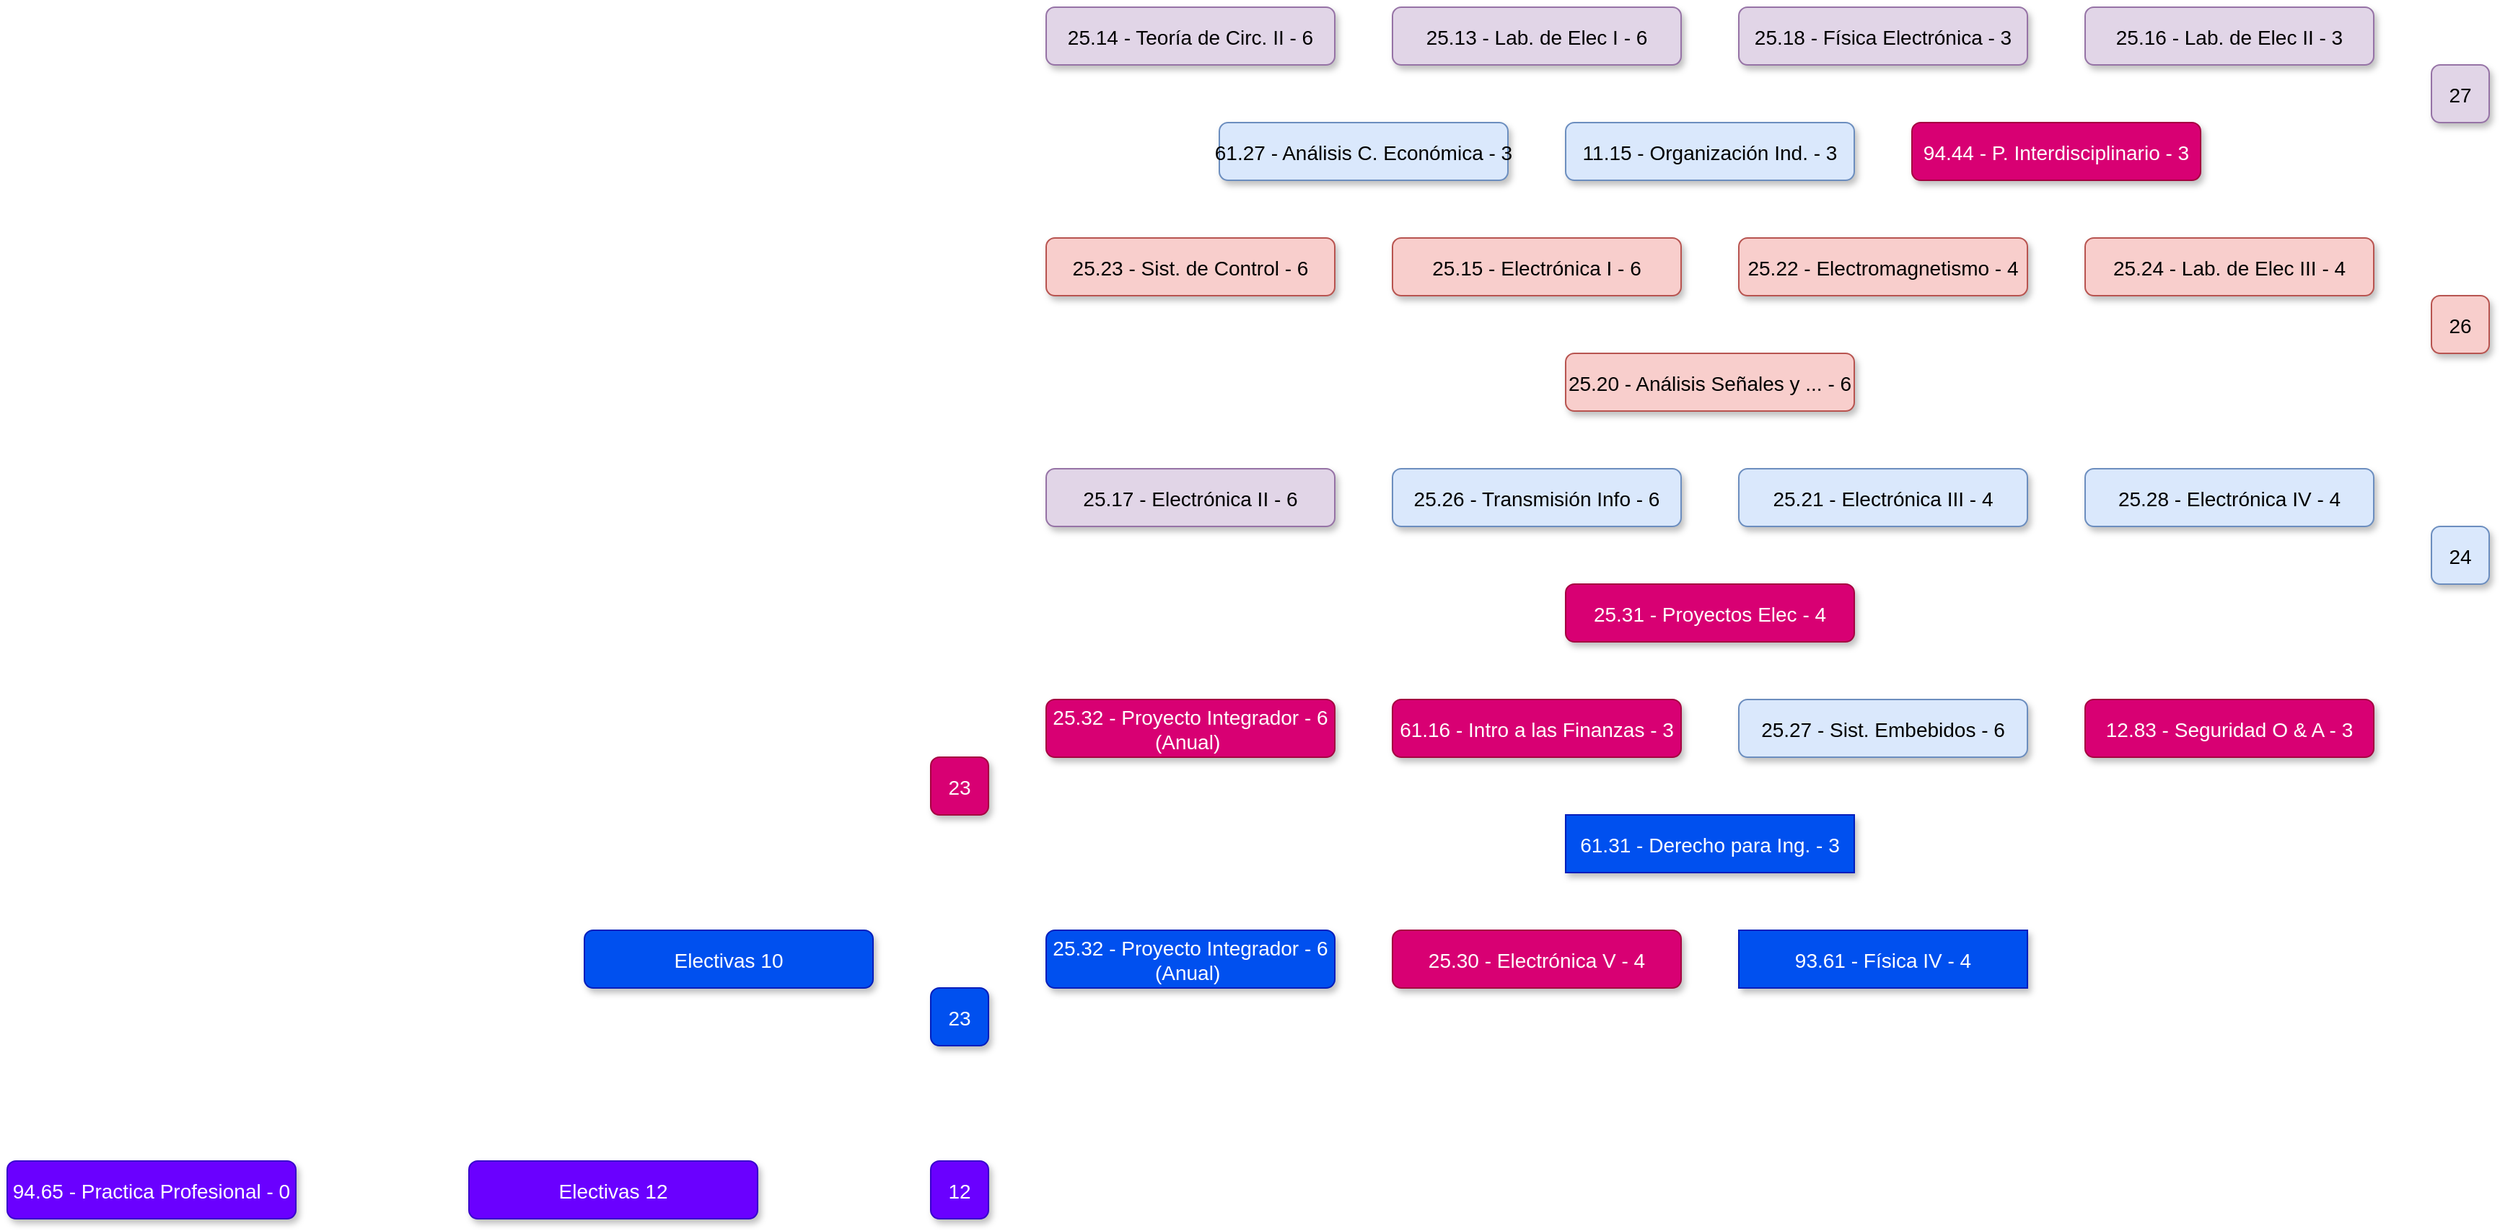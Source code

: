<mxfile version="22.1.18" type="github">
  <diagram name="Página-1" id="Go7qc5jJ_1pGCe3DNJ5q">
    <mxGraphModel dx="956" dy="306" grid="1" gridSize="10" guides="1" tooltips="1" connect="1" arrows="1" fold="1" page="1" pageScale="1" pageWidth="827" pageHeight="1169" math="0" shadow="0">
      <root>
        <mxCell id="0" />
        <mxCell id="1" parent="0" />
        <mxCell id="IvfJJim26I3WmNER0M7D-1" value="25.18 - Física Electrónica - 3" style="rounded=1;fillColor=#e1d5e7;strokeColor=#9673a6;shadow=1;fontStyle=0;fontSize=14;labelBorderColor=none;labelBackgroundColor=none;verticalAlign=middle;" parent="1" vertex="1">
          <mxGeometry x="1320" y="40" width="200" height="40" as="geometry" />
        </mxCell>
        <mxCell id="IvfJJim26I3WmNER0M7D-2" value="25.13 - Lab. de Elec I - 6" style="rounded=1;fillColor=#e1d5e7;strokeColor=#9673a6;shadow=1;fontStyle=0;fontSize=14;labelBorderColor=none;labelBackgroundColor=none;" parent="1" vertex="1">
          <mxGeometry x="1080" y="40" width="200" height="40" as="geometry" />
        </mxCell>
        <mxCell id="IvfJJim26I3WmNER0M7D-3" value="25.14 - Teoría de Circ. II - 6" style="rounded=1;fillColor=#e1d5e7;strokeColor=#9673a6;shadow=1;fontStyle=0;fontSize=14;labelBorderColor=none;labelBackgroundColor=none;" parent="1" vertex="1">
          <mxGeometry x="840" y="40" width="200" height="40" as="geometry" />
        </mxCell>
        <mxCell id="IvfJJim26I3WmNER0M7D-4" value="25.16 - Lab. de Elec II - 3" style="rounded=1;fillColor=#e1d5e7;strokeColor=#9673a6;shadow=1;fontStyle=0;fontSize=14;labelBorderColor=none;labelBackgroundColor=none;verticalAlign=middle;" parent="1" vertex="1">
          <mxGeometry x="1560" y="40" width="200" height="40" as="geometry" />
        </mxCell>
        <mxCell id="IvfJJim26I3WmNER0M7D-5" value="25.17 - Electrónica II - 6" style="rounded=1;fillColor=#e1d5e7;strokeColor=#9673a6;shadow=1;fontStyle=0;fontSize=14;labelBorderColor=none;labelBackgroundColor=none;verticalAlign=middle;" parent="1" vertex="1">
          <mxGeometry x="840" y="360" width="200" height="40" as="geometry" />
        </mxCell>
        <mxCell id="IvfJJim26I3WmNER0M7D-6" value="27" style="rounded=1;fillColor=#e1d5e7;strokeColor=#9673a6;shadow=1;fontStyle=0;fontSize=14;labelBorderColor=none;labelBackgroundColor=none;verticalAlign=middle;movable=1;resizable=1;rotatable=1;deletable=1;editable=1;locked=0;connectable=1;" parent="1" vertex="1">
          <mxGeometry x="1800" y="80" width="40" height="40" as="geometry" />
        </mxCell>
        <mxCell id="IvfJJim26I3WmNER0M7D-7" value="25.15 - Electrónica I - 6" style="rounded=1;fillColor=#f8cecc;strokeColor=#b85450;shadow=1;fontStyle=0;fontSize=14;labelBorderColor=none;labelBackgroundColor=none;" parent="1" vertex="1">
          <mxGeometry x="1080" y="200" width="200" height="40" as="geometry" />
        </mxCell>
        <mxCell id="IvfJJim26I3WmNER0M7D-8" value="25.24 - Lab. de Elec III - 4" style="rounded=1;fillColor=#f8cecc;strokeColor=#b85450;shadow=1;fontStyle=0;fontSize=14;labelBorderColor=none;labelBackgroundColor=none;verticalAlign=middle;" parent="1" vertex="1">
          <mxGeometry x="1560" y="200" width="200" height="40" as="geometry" />
        </mxCell>
        <mxCell id="IvfJJim26I3WmNER0M7D-9" value="25.23 - Sist. de Control - 6" style="rounded=1;fillColor=#f8cecc;strokeColor=#b85450;shadow=1;fontStyle=0;fontSize=14;labelBorderColor=none;labelBackgroundColor=none;verticalAlign=middle;" parent="1" vertex="1">
          <mxGeometry x="840" y="200" width="200" height="40" as="geometry" />
        </mxCell>
        <mxCell id="IvfJJim26I3WmNER0M7D-10" value="25.20 - Análisis Señales y ... - 6" style="rounded=1;fillColor=#f8cecc;strokeColor=#b85450;shadow=1;fontStyle=0;fontSize=14;labelBorderColor=none;labelBackgroundColor=none;" parent="1" vertex="1">
          <mxGeometry x="1200" y="280" width="200" height="40" as="geometry" />
        </mxCell>
        <mxCell id="IvfJJim26I3WmNER0M7D-11" value="25.22 - Electromagnetismo - 4" style="rounded=1;fillColor=#f8cecc;strokeColor=#b85450;shadow=1;fontStyle=0;fontSize=14;labelBorderColor=none;labelBackgroundColor=none;verticalAlign=middle;" parent="1" vertex="1">
          <mxGeometry x="1320" y="200" width="200" height="40" as="geometry" />
        </mxCell>
        <mxCell id="IvfJJim26I3WmNER0M7D-12" value="26" style="rounded=1;fillColor=#f8cecc;strokeColor=#b85450;shadow=1;fontStyle=0;fontSize=14;labelBorderColor=none;labelBackgroundColor=none;verticalAlign=middle;" parent="1" vertex="1">
          <mxGeometry x="1800" y="240" width="40" height="40" as="geometry" />
        </mxCell>
        <mxCell id="IvfJJim26I3WmNER0M7D-13" value="25.21 - Electrónica III - 4" style="rounded=1;fillColor=#dae8fc;strokeColor=#6c8ebf;shadow=1;fontStyle=0;fontSize=14;labelBorderColor=none;labelBackgroundColor=none;" parent="1" vertex="1">
          <mxGeometry x="1320" y="360" width="200" height="40" as="geometry" />
        </mxCell>
        <mxCell id="IvfJJim26I3WmNER0M7D-14" value="25.27 - Sist. Embebidos - 6" style="rounded=1;fillColor=#dae8fc;strokeColor=#6c8ebf;shadow=1;fontStyle=0;fontSize=14;labelBorderColor=none;labelBackgroundColor=none;" parent="1" vertex="1">
          <mxGeometry x="1320" y="520" width="200" height="40" as="geometry" />
        </mxCell>
        <mxCell id="IvfJJim26I3WmNER0M7D-15" value="25.26 - Transmisión Info - 6" style="rounded=1;fillColor=#dae8fc;strokeColor=#6c8ebf;shadow=1;fontStyle=0;fontSize=14;labelBorderColor=none;labelBackgroundColor=none;" parent="1" vertex="1">
          <mxGeometry x="1080" y="360" width="200" height="40" as="geometry" />
        </mxCell>
        <mxCell id="IvfJJim26I3WmNER0M7D-16" value="61.27 - Análisis C. Económica - 3" style="rounded=1;fillColor=#dae8fc;strokeColor=#6c8ebf;shadow=1;fontStyle=0;fontSize=14;labelBorderColor=none;labelBackgroundColor=none;verticalAlign=middle;" parent="1" vertex="1">
          <mxGeometry x="960" y="120" width="200" height="40" as="geometry" />
        </mxCell>
        <mxCell id="IvfJJim26I3WmNER0M7D-17" value="11.15 - Organización Ind. - 3" style="rounded=1;fillColor=#dae8fc;strokeColor=#6c8ebf;shadow=1;fontStyle=0;fontSize=14;labelBorderColor=none;labelBackgroundColor=none;verticalAlign=middle;" parent="1" vertex="1">
          <mxGeometry x="1200" y="120" width="200" height="40" as="geometry" />
        </mxCell>
        <mxCell id="IvfJJim26I3WmNER0M7D-18" value="25.28 - Electrónica IV - 4" style="rounded=1;fillColor=#dae8fc;strokeColor=#6c8ebf;shadow=1;fontStyle=0;fontSize=14;labelBorderColor=none;labelBackgroundColor=none;verticalAlign=middle;" parent="1" vertex="1">
          <mxGeometry x="1560" y="360" width="200" height="40" as="geometry" />
        </mxCell>
        <mxCell id="IvfJJim26I3WmNER0M7D-20" value="24" style="rounded=1;fillColor=#dae8fc;strokeColor=#6c8ebf;shadow=1;fontStyle=0;fontSize=14;labelBorderColor=none;labelBackgroundColor=none;verticalAlign=middle;" parent="1" vertex="1">
          <mxGeometry x="1800" y="400" width="40" height="40" as="geometry" />
        </mxCell>
        <mxCell id="IvfJJim26I3WmNER0M7D-21" value="94.44 - P. Interdisciplinario - 3" style="rounded=1;fillColor=#d80073;strokeColor=#A50040;shadow=1;fontStyle=0;fontSize=14;labelBorderColor=none;labelBackgroundColor=none;verticalAlign=middle;fontColor=#ffffff;" parent="1" vertex="1">
          <mxGeometry x="1440" y="120" width="200" height="40" as="geometry" />
        </mxCell>
        <mxCell id="IvfJJim26I3WmNER0M7D-22" value="25.32 - Proyecto Integrador - 6&#xa;(Anual) " style="rounded=1;fillColor=#d80073;strokeColor=#A50040;shadow=1;fontStyle=0;fontSize=14;labelBorderColor=none;labelBackgroundColor=none;fontColor=#ffffff;" parent="1" vertex="1">
          <mxGeometry x="840" y="520" width="200" height="40" as="geometry" />
        </mxCell>
        <mxCell id="IvfJJim26I3WmNER0M7D-23" value="61.16 - Intro a las Finanzas - 3" style="rounded=1;fillColor=#d80073;strokeColor=#A50040;shadow=1;fontStyle=0;fontSize=14;labelBorderColor=none;labelBackgroundColor=none;verticalAlign=middle;fontColor=#ffffff;" parent="1" vertex="1">
          <mxGeometry x="1080" y="520" width="200" height="40" as="geometry" />
        </mxCell>
        <mxCell id="IvfJJim26I3WmNER0M7D-24" value="25.31 - Proyectos Elec - 4" style="rounded=1;fillColor=#d80073;strokeColor=#A50040;shadow=1;fontStyle=0;fontSize=14;fontColor=#ffffff;labelBorderColor=none;labelBackgroundColor=none;verticalAlign=middle;" parent="1" vertex="1">
          <mxGeometry x="1200" y="440" width="200" height="40" as="geometry" />
        </mxCell>
        <mxCell id="IvfJJim26I3WmNER0M7D-25" value="25.30 - Electrónica V - 4" style="rounded=1;fillColor=#d80073;strokeColor=#A50040;shadow=1;fontStyle=0;fontSize=14;fontColor=#ffffff;labelBorderColor=none;labelBackgroundColor=none;" parent="1" vertex="1">
          <mxGeometry x="1080" y="680" width="200" height="40" as="geometry" />
        </mxCell>
        <mxCell id="IvfJJim26I3WmNER0M7D-26" value="12.83 - Seguridad O &amp; A - 3" style="rounded=1;fillColor=#d80073;strokeColor=#A50040;shadow=1;fontStyle=0;fontSize=14;labelBorderColor=none;labelBackgroundColor=none;verticalAlign=middle;fontColor=#ffffff;" parent="1" vertex="1">
          <mxGeometry x="1560" y="520" width="200" height="40" as="geometry" />
        </mxCell>
        <mxCell id="IvfJJim26I3WmNER0M7D-29" style="edgeStyle=orthogonalEdgeStyle;rounded=0;orthogonalLoop=1;jettySize=auto;html=1;exitX=0.5;exitY=1;exitDx=0;exitDy=0;" parent="1" source="IvfJJim26I3WmNER0M7D-26" target="IvfJJim26I3WmNER0M7D-26" edge="1">
          <mxGeometry relative="1" as="geometry" />
        </mxCell>
        <mxCell id="IvfJJim26I3WmNER0M7D-30" value="23" style="rounded=1;fillColor=#d80073;strokeColor=#A50040;shadow=1;fontStyle=0;fontSize=14;labelBorderColor=none;labelBackgroundColor=none;verticalAlign=middle;fontColor=#ffffff;" parent="1" vertex="1">
          <mxGeometry x="760" y="560" width="40" height="40" as="geometry" />
        </mxCell>
        <mxCell id="IvfJJim26I3WmNER0M7D-31" value="61.31 - Derecho para Ing. - 3" style="rounded=1;fillColor=#0050ef;strokeColor=#001DBC;shadow=1;fontStyle=0;fontSize=14;labelBorderColor=none;labelBackgroundColor=none;fontColor=#ffffff;arcSize=0;" parent="1" vertex="1">
          <mxGeometry x="1200" y="600" width="200" height="40" as="geometry" />
        </mxCell>
        <mxCell id="IvfJJim26I3WmNER0M7D-33" value="25.32 - Proyecto Integrador - 6&#xa;(Anual) " style="rounded=1;fillColor=#0050ef;strokeColor=#001DBC;shadow=1;fontStyle=0;fontSize=14;labelBorderColor=none;labelBackgroundColor=none;fontColor=#ffffff;" parent="1" vertex="1">
          <mxGeometry x="840" y="680" width="200" height="40" as="geometry" />
        </mxCell>
        <mxCell id="IvfJJim26I3WmNER0M7D-34" value="94.65 - Practica Profesional - 0" style="rounded=1;fillColor=#6a00ff;strokeColor=#3700CC;shadow=1;fontStyle=0;fontSize=14;labelBorderColor=none;labelBackgroundColor=none;verticalAlign=middle;fontColor=#ffffff;" parent="1" vertex="1">
          <mxGeometry x="120" y="840" width="200" height="40" as="geometry" />
        </mxCell>
        <mxCell id="IvfJJim26I3WmNER0M7D-35" value="Electivas 10" style="rounded=1;fillColor=#0050ef;strokeColor=#001DBC;shadow=1;fontStyle=0;fontSize=14;labelBorderColor=none;labelBackgroundColor=none;verticalAlign=middle;fontColor=#ffffff;" parent="1" vertex="1">
          <mxGeometry x="520" y="680" width="200" height="40" as="geometry" />
        </mxCell>
        <mxCell id="IvfJJim26I3WmNER0M7D-36" value="93.61 - Física IV - 4" style="rounded=1;fillColor=#0050ef;strokeColor=#001DBC;shadow=1;fontStyle=0;fontSize=14;labelBorderColor=none;labelBackgroundColor=none;verticalAlign=middle;fontColor=#ffffff;arcSize=0;" parent="1" vertex="1">
          <mxGeometry x="1320" y="680" width="200" height="40" as="geometry" />
        </mxCell>
        <mxCell id="IvfJJim26I3WmNER0M7D-37" value="Electivas 12" style="rounded=1;fillColor=#6a00ff;strokeColor=#3700CC;shadow=1;fontStyle=0;fontSize=14;labelBorderColor=none;labelBackgroundColor=none;verticalAlign=middle;fontColor=#ffffff;" parent="1" vertex="1">
          <mxGeometry x="440" y="840" width="200" height="40" as="geometry" />
        </mxCell>
        <mxCell id="IvfJJim26I3WmNER0M7D-38" value="23" style="rounded=1;fillColor=#0050ef;strokeColor=#001DBC;shadow=1;fontStyle=0;fontSize=14;labelBorderColor=none;labelBackgroundColor=none;verticalAlign=middle;fontColor=#ffffff;" parent="1" vertex="1">
          <mxGeometry x="760" y="720" width="40" height="40" as="geometry" />
        </mxCell>
        <mxCell id="IvfJJim26I3WmNER0M7D-39" value="12" style="rounded=1;fillColor=#6a00ff;strokeColor=#3700CC;shadow=1;fontStyle=0;fontSize=14;labelBorderColor=none;labelBackgroundColor=none;verticalAlign=middle;fontColor=#ffffff;" parent="1" vertex="1">
          <mxGeometry x="760" y="840" width="40" height="40" as="geometry" />
        </mxCell>
      </root>
    </mxGraphModel>
  </diagram>
</mxfile>
